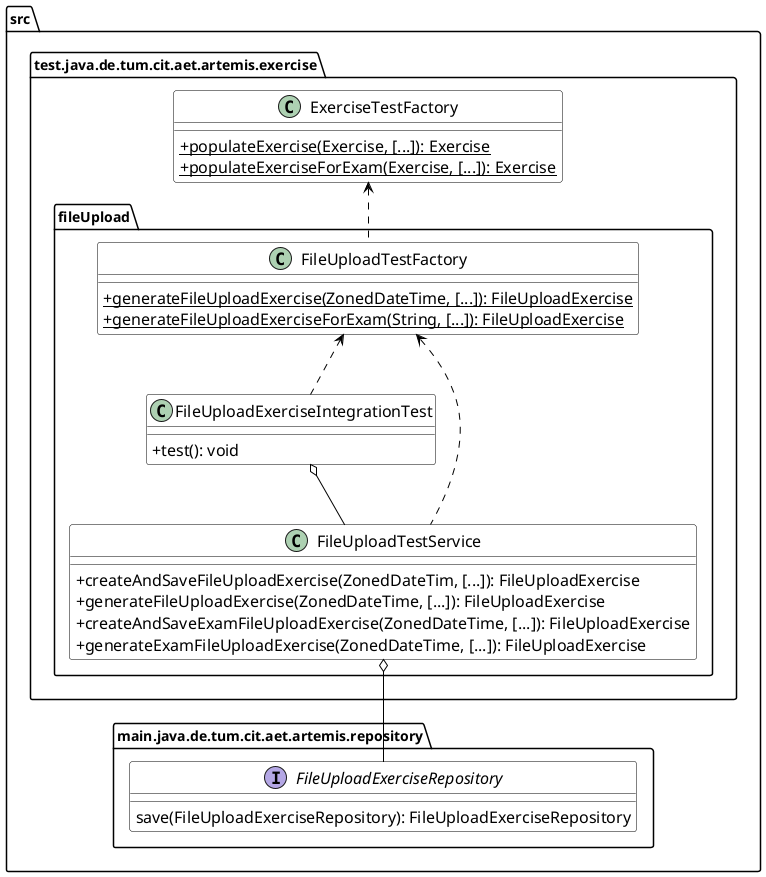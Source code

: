 @startuml
skinparam ArrowFontSize 16
skinparam shadowing false
skinparam classAttributeIconSize 0
skinparam class {
    FontSize 20
    BackgroundColor white
    AttributeFontSize 16
    BorderColor black
    ArrowColor black
}
!pragma useIntermediatePackages false
package "src.main.java.de.tum.cit.aet.artemis.repository" {
  interface FileUploadExerciseRepository {
  save(FileUploadExerciseRepository): FileUploadExerciseRepository
  }
}
package "src.test.java.de.tum.cit.aet.artemis.exercise" {
  class ExerciseTestFactory {
  + {static} populateExercise(Exercise, [...]): Exercise
  + {static} populateExerciseForExam(Exercise, [...]): Exercise
  }
  package "fileUpload" {
    class FileUploadTestService {
    + createAndSaveFileUploadExercise(ZonedDateTim, [...]): FileUploadExercise
    + generateFileUploadExercise(ZonedDateTime, [...]): FileUploadExercise
    + createAndSaveExamFileUploadExercise(ZonedDateTime, [...]): FileUploadExercise
    + generateExamFileUploadExercise(ZonedDateTime, [...]): FileUploadExercise
    }
    class FileUploadTestFactory {
    + {static} generateFileUploadExercise(ZonedDateTime, [...]): FileUploadExercise
    + {static} generateFileUploadExerciseForExam(String, [...]): FileUploadExercise
    }
    together {
    class FileUploadExerciseIntegrationTest {
    + test(): void
    }
    }
  }
}
FileUploadTestService o-d- FileUploadExerciseRepository
ExerciseTestFactory <.. FileUploadTestFactory
FileUploadTestFactory <.. FileUploadTestService
FileUploadTestFactory <.. FileUploadExerciseIntegrationTest
FileUploadTestService -u-o FileUploadExerciseIntegrationTest
@enduml
